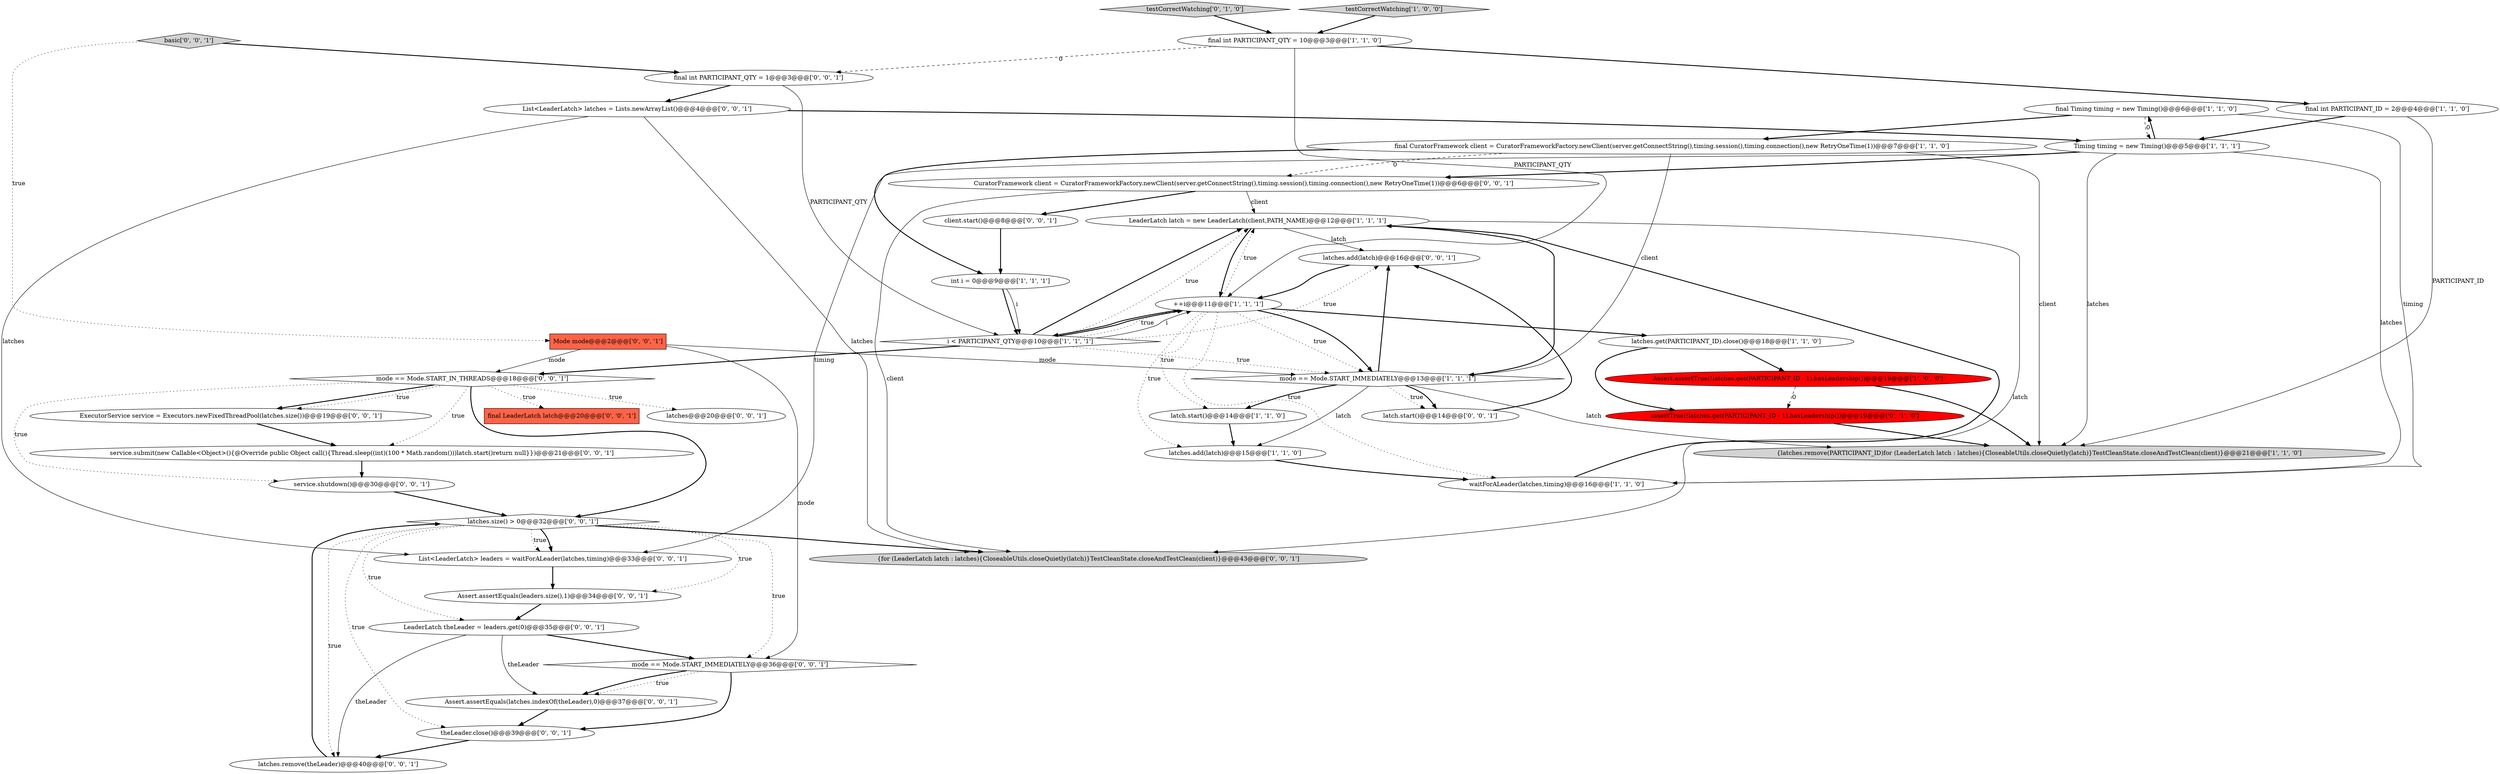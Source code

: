 digraph {
24 [style = filled, label = "CuratorFramework client = CuratorFrameworkFactory.newClient(server.getConnectString(),timing.session(),timing.connection(),new RetryOneTime(1))@@@6@@@['0', '0', '1']", fillcolor = white, shape = ellipse image = "AAA0AAABBB3BBB"];
21 [style = filled, label = "ExecutorService service = Executors.newFixedThreadPool(latches.size())@@@19@@@['0', '0', '1']", fillcolor = white, shape = ellipse image = "AAA0AAABBB3BBB"];
39 [style = filled, label = "Mode mode@@@2@@@['0', '0', '1']", fillcolor = tomato, shape = box image = "AAA0AAABBB3BBB"];
35 [style = filled, label = "List<LeaderLatch> leaders = waitForALeader(latches,timing)@@@33@@@['0', '0', '1']", fillcolor = white, shape = ellipse image = "AAA0AAABBB3BBB"];
15 [style = filled, label = "latch.start()@@@14@@@['1', '1', '0']", fillcolor = white, shape = ellipse image = "AAA0AAABBB1BBB"];
8 [style = filled, label = "i < PARTICIPANT_QTY@@@10@@@['1', '1', '1']", fillcolor = white, shape = diamond image = "AAA0AAABBB1BBB"];
31 [style = filled, label = "mode == Mode.START_IMMEDIATELY@@@36@@@['0', '0', '1']", fillcolor = white, shape = diamond image = "AAA0AAABBB3BBB"];
32 [style = filled, label = "mode == Mode.START_IN_THREADS@@@18@@@['0', '0', '1']", fillcolor = white, shape = diamond image = "AAA0AAABBB3BBB"];
26 [style = filled, label = "latches.remove(theLeader)@@@40@@@['0', '0', '1']", fillcolor = white, shape = ellipse image = "AAA0AAABBB3BBB"];
28 [style = filled, label = "latches.add(latch)@@@16@@@['0', '0', '1']", fillcolor = white, shape = ellipse image = "AAA0AAABBB3BBB"];
22 [style = filled, label = "basic['0', '0', '1']", fillcolor = lightgray, shape = diamond image = "AAA0AAABBB3BBB"];
41 [style = filled, label = "final LeaderLatch latch@@@20@@@['0', '0', '1']", fillcolor = tomato, shape = box image = "AAA0AAABBB3BBB"];
3 [style = filled, label = "mode == Mode.START_IMMEDIATELY@@@13@@@['1', '1', '1']", fillcolor = white, shape = diamond image = "AAA0AAABBB1BBB"];
0 [style = filled, label = "++i@@@11@@@['1', '1', '1']", fillcolor = white, shape = ellipse image = "AAA0AAABBB1BBB"];
5 [style = filled, label = "final int PARTICIPANT_QTY = 10@@@3@@@['1', '1', '0']", fillcolor = white, shape = ellipse image = "AAA0AAABBB1BBB"];
12 [style = filled, label = "LeaderLatch latch = new LeaderLatch(client,PATH_NAME)@@@12@@@['1', '1', '1']", fillcolor = white, shape = ellipse image = "AAA0AAABBB1BBB"];
19 [style = filled, label = "List<LeaderLatch> latches = Lists.newArrayList()@@@4@@@['0', '0', '1']", fillcolor = white, shape = ellipse image = "AAA0AAABBB3BBB"];
20 [style = filled, label = "latches.size() > 0@@@32@@@['0', '0', '1']", fillcolor = white, shape = diamond image = "AAA0AAABBB3BBB"];
25 [style = filled, label = "service.shutdown()@@@30@@@['0', '0', '1']", fillcolor = white, shape = ellipse image = "AAA0AAABBB3BBB"];
23 [style = filled, label = "client.start()@@@8@@@['0', '0', '1']", fillcolor = white, shape = ellipse image = "AAA0AAABBB3BBB"];
7 [style = filled, label = "latches.get(PARTICIPANT_ID).close()@@@18@@@['1', '1', '0']", fillcolor = white, shape = ellipse image = "AAA0AAABBB1BBB"];
14 [style = filled, label = "final Timing timing = new Timing()@@@6@@@['1', '1', '0']", fillcolor = white, shape = ellipse image = "AAA0AAABBB1BBB"];
34 [style = filled, label = "Assert.assertEquals(latches.indexOf(theLeader),0)@@@37@@@['0', '0', '1']", fillcolor = white, shape = ellipse image = "AAA0AAABBB3BBB"];
4 [style = filled, label = "int i = 0@@@9@@@['1', '1', '1']", fillcolor = white, shape = ellipse image = "AAA0AAABBB1BBB"];
27 [style = filled, label = "service.submit(new Callable<Object>(){@Override public Object call(){Thread.sleep((int)(100 * Math.random()))latch.start()return null}})@@@21@@@['0', '0', '1']", fillcolor = white, shape = ellipse image = "AAA0AAABBB3BBB"];
29 [style = filled, label = "Assert.assertEquals(leaders.size(),1)@@@34@@@['0', '0', '1']", fillcolor = white, shape = ellipse image = "AAA0AAABBB3BBB"];
9 [style = filled, label = "{latches.remove(PARTICIPANT_ID)for (LeaderLatch latch : latches){CloseableUtils.closeQuietly(latch)}TestCleanState.closeAndTestClean(client)}@@@21@@@['1', '1', '0']", fillcolor = lightgray, shape = ellipse image = "AAA0AAABBB1BBB"];
33 [style = filled, label = "{for (LeaderLatch latch : latches){CloseableUtils.closeQuietly(latch)}TestCleanState.closeAndTestClean(client)}@@@43@@@['0', '0', '1']", fillcolor = lightgray, shape = ellipse image = "AAA0AAABBB3BBB"];
17 [style = filled, label = "testCorrectWatching['0', '1', '0']", fillcolor = lightgray, shape = diamond image = "AAA0AAABBB2BBB"];
16 [style = filled, label = "latches.add(latch)@@@15@@@['1', '1', '0']", fillcolor = white, shape = ellipse image = "AAA0AAABBB1BBB"];
1 [style = filled, label = "final int PARTICIPANT_ID = 2@@@4@@@['1', '1', '0']", fillcolor = white, shape = ellipse image = "AAA0AAABBB1BBB"];
2 [style = filled, label = "final CuratorFramework client = CuratorFrameworkFactory.newClient(server.getConnectString(),timing.session(),timing.connection(),new RetryOneTime(1))@@@7@@@['1', '1', '0']", fillcolor = white, shape = ellipse image = "AAA0AAABBB1BBB"];
13 [style = filled, label = "waitForALeader(latches,timing)@@@16@@@['1', '1', '0']", fillcolor = white, shape = ellipse image = "AAA0AAABBB1BBB"];
38 [style = filled, label = "LeaderLatch theLeader = leaders.get(0)@@@35@@@['0', '0', '1']", fillcolor = white, shape = ellipse image = "AAA0AAABBB3BBB"];
6 [style = filled, label = "Assert.assertTrue(!latches.get(PARTICIPANT_ID - 1).hasLeadership())@@@19@@@['1', '0', '0']", fillcolor = red, shape = ellipse image = "AAA1AAABBB1BBB"];
11 [style = filled, label = "Timing timing = new Timing()@@@5@@@['1', '1', '1']", fillcolor = white, shape = ellipse image = "AAA0AAABBB1BBB"];
30 [style = filled, label = "latches@@@20@@@['0', '0', '1']", fillcolor = white, shape = ellipse image = "AAA0AAABBB3BBB"];
37 [style = filled, label = "final int PARTICIPANT_QTY = 1@@@3@@@['0', '0', '1']", fillcolor = white, shape = ellipse image = "AAA0AAABBB3BBB"];
40 [style = filled, label = "latch.start()@@@14@@@['0', '0', '1']", fillcolor = white, shape = ellipse image = "AAA0AAABBB3BBB"];
10 [style = filled, label = "testCorrectWatching['1', '0', '0']", fillcolor = lightgray, shape = diamond image = "AAA0AAABBB1BBB"];
18 [style = filled, label = "assertTrue(!latches.get(PARTICIPANT_ID - 1).hasLeadership())@@@19@@@['0', '1', '0']", fillcolor = red, shape = ellipse image = "AAA1AAABBB2BBB"];
36 [style = filled, label = "theLeader.close()@@@39@@@['0', '0', '1']", fillcolor = white, shape = ellipse image = "AAA0AAABBB3BBB"];
0->12 [style = dotted, label="true"];
8->28 [style = dotted, label="true"];
38->26 [style = solid, label="theLeader"];
11->14 [style = bold, label=""];
12->28 [style = solid, label="latch"];
22->37 [style = bold, label=""];
11->9 [style = solid, label="latches"];
3->9 [style = solid, label="latch"];
20->36 [style = dotted, label="true"];
19->11 [style = bold, label=""];
38->31 [style = bold, label=""];
39->31 [style = solid, label="mode"];
3->40 [style = dotted, label="true"];
8->0 [style = bold, label=""];
28->0 [style = bold, label=""];
24->33 [style = solid, label="client"];
11->35 [style = solid, label="timing"];
2->9 [style = solid, label="client"];
32->25 [style = dotted, label="true"];
20->31 [style = dotted, label="true"];
32->30 [style = dotted, label="true"];
0->8 [style = bold, label=""];
31->34 [style = dotted, label="true"];
4->8 [style = bold, label=""];
8->0 [style = dotted, label="true"];
3->16 [style = solid, label="latch"];
0->3 [style = dotted, label="true"];
32->20 [style = bold, label=""];
27->25 [style = bold, label=""];
0->3 [style = bold, label=""];
17->5 [style = bold, label=""];
38->34 [style = solid, label="theLeader"];
20->26 [style = dotted, label="true"];
2->4 [style = bold, label=""];
4->8 [style = solid, label="i"];
1->11 [style = bold, label=""];
0->7 [style = bold, label=""];
6->18 [style = dashed, label="0"];
5->1 [style = bold, label=""];
13->12 [style = bold, label=""];
8->12 [style = dotted, label="true"];
34->36 [style = bold, label=""];
7->6 [style = bold, label=""];
18->9 [style = bold, label=""];
29->38 [style = bold, label=""];
2->24 [style = dashed, label="0"];
26->20 [style = bold, label=""];
5->37 [style = dashed, label="0"];
20->38 [style = dotted, label="true"];
19->35 [style = solid, label="latches"];
20->35 [style = dotted, label="true"];
16->13 [style = bold, label=""];
35->29 [style = bold, label=""];
21->27 [style = bold, label=""];
31->36 [style = bold, label=""];
5->0 [style = solid, label="PARTICIPANT_QTY"];
11->24 [style = bold, label=""];
8->3 [style = dotted, label="true"];
39->3 [style = solid, label="mode"];
31->34 [style = bold, label=""];
12->33 [style = solid, label="latch"];
3->28 [style = bold, label=""];
25->20 [style = bold, label=""];
10->5 [style = bold, label=""];
11->13 [style = solid, label="latches"];
7->18 [style = bold, label=""];
14->2 [style = bold, label=""];
12->3 [style = bold, label=""];
0->16 [style = dotted, label="true"];
14->13 [style = solid, label="timing"];
37->8 [style = solid, label="PARTICIPANT_QTY"];
8->12 [style = bold, label=""];
24->23 [style = bold, label=""];
24->12 [style = solid, label="client"];
8->0 [style = solid, label="i"];
32->21 [style = bold, label=""];
32->21 [style = dotted, label="true"];
0->13 [style = dotted, label="true"];
32->41 [style = dotted, label="true"];
8->32 [style = bold, label=""];
3->40 [style = bold, label=""];
0->15 [style = dotted, label="true"];
22->39 [style = dotted, label="true"];
23->4 [style = bold, label=""];
3->15 [style = bold, label=""];
40->28 [style = bold, label=""];
36->26 [style = bold, label=""];
15->16 [style = bold, label=""];
12->0 [style = bold, label=""];
2->3 [style = solid, label="client"];
20->33 [style = bold, label=""];
19->33 [style = solid, label="latches"];
32->27 [style = dotted, label="true"];
39->32 [style = solid, label="mode"];
20->29 [style = dotted, label="true"];
37->19 [style = bold, label=""];
20->35 [style = bold, label=""];
6->9 [style = bold, label=""];
1->9 [style = solid, label="PARTICIPANT_ID"];
14->11 [style = dashed, label="0"];
}

